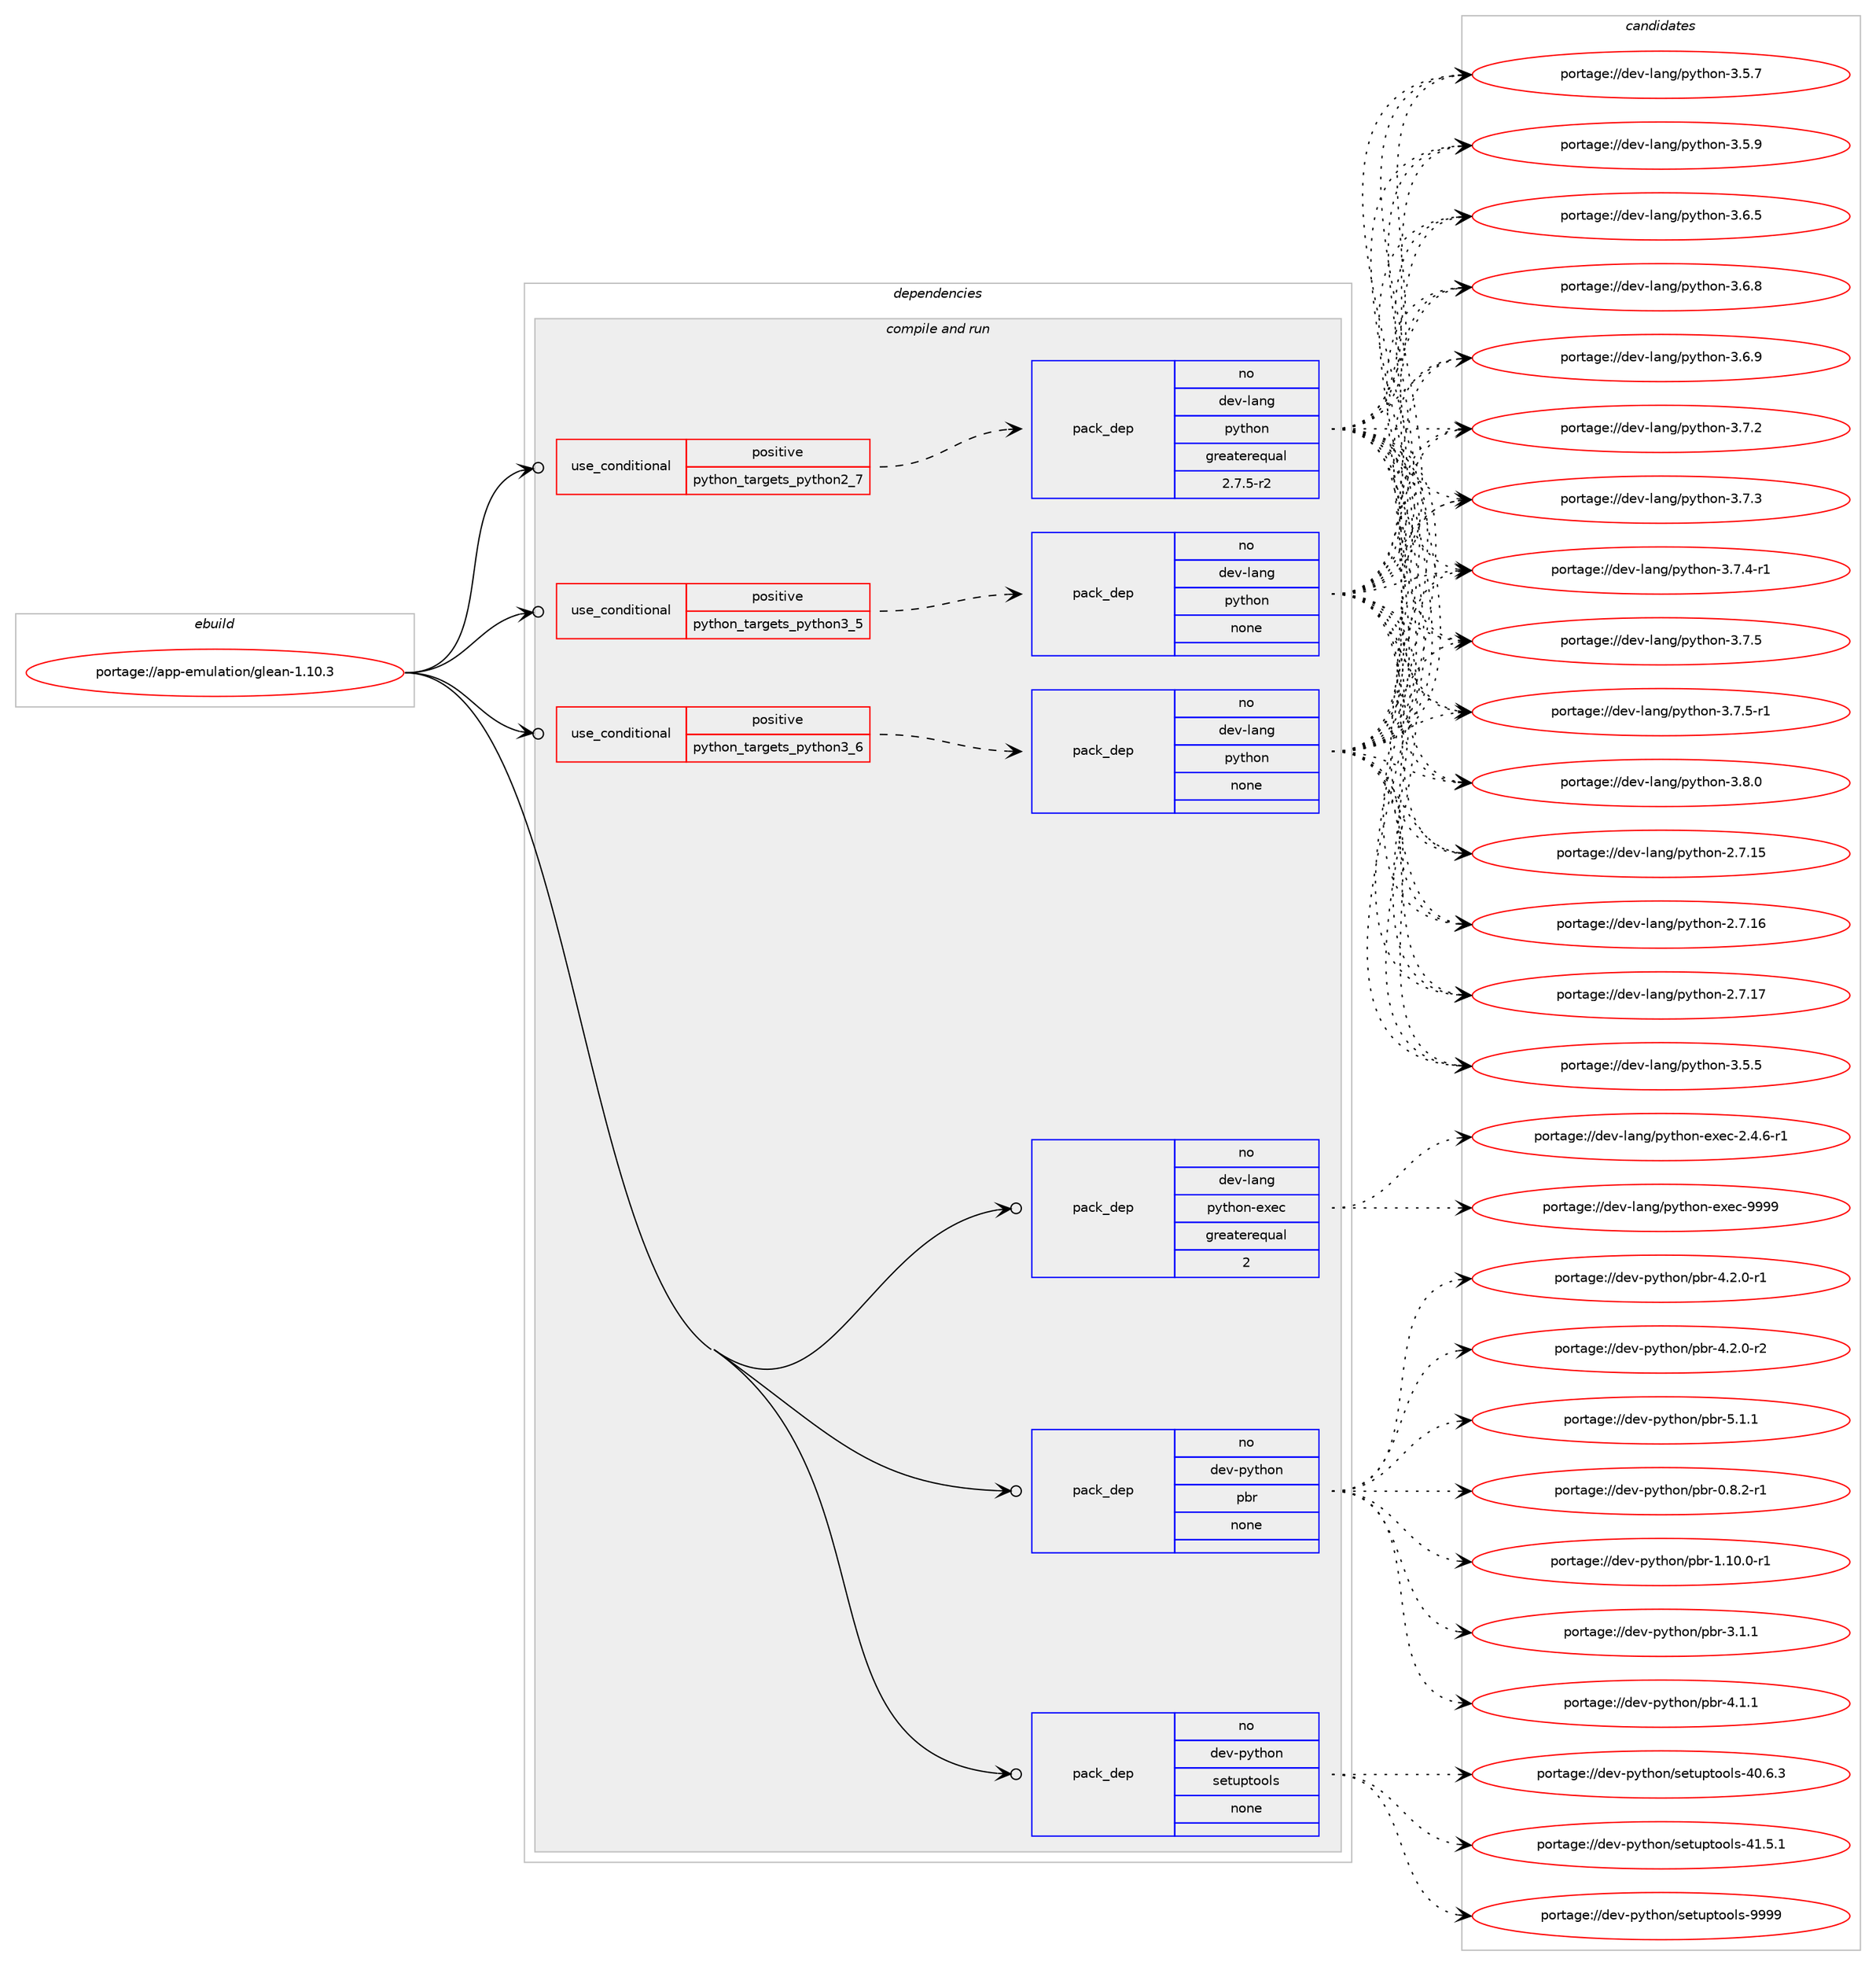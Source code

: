 digraph prolog {

# *************
# Graph options
# *************

newrank=true;
concentrate=true;
compound=true;
graph [rankdir=LR,fontname=Helvetica,fontsize=10,ranksep=1.5];#, ranksep=2.5, nodesep=0.2];
edge  [arrowhead=vee];
node  [fontname=Helvetica,fontsize=10];

# **********
# The ebuild
# **********

subgraph cluster_leftcol {
color=gray;
rank=same;
label=<<i>ebuild</i>>;
id [label="portage://app-emulation/glean-1.10.3", color=red, width=4, href="../app-emulation/glean-1.10.3.svg"];
}

# ****************
# The dependencies
# ****************

subgraph cluster_midcol {
color=gray;
label=<<i>dependencies</i>>;
subgraph cluster_compile {
fillcolor="#eeeeee";
style=filled;
label=<<i>compile</i>>;
}
subgraph cluster_compileandrun {
fillcolor="#eeeeee";
style=filled;
label=<<i>compile and run</i>>;
subgraph cond5197 {
dependency21854 [label=<<TABLE BORDER="0" CELLBORDER="1" CELLSPACING="0" CELLPADDING="4"><TR><TD ROWSPAN="3" CELLPADDING="10">use_conditional</TD></TR><TR><TD>positive</TD></TR><TR><TD>python_targets_python2_7</TD></TR></TABLE>>, shape=none, color=red];
subgraph pack16295 {
dependency21855 [label=<<TABLE BORDER="0" CELLBORDER="1" CELLSPACING="0" CELLPADDING="4" WIDTH="220"><TR><TD ROWSPAN="6" CELLPADDING="30">pack_dep</TD></TR><TR><TD WIDTH="110">no</TD></TR><TR><TD>dev-lang</TD></TR><TR><TD>python</TD></TR><TR><TD>greaterequal</TD></TR><TR><TD>2.7.5-r2</TD></TR></TABLE>>, shape=none, color=blue];
}
dependency21854:e -> dependency21855:w [weight=20,style="dashed",arrowhead="vee"];
}
id:e -> dependency21854:w [weight=20,style="solid",arrowhead="odotvee"];
subgraph cond5198 {
dependency21856 [label=<<TABLE BORDER="0" CELLBORDER="1" CELLSPACING="0" CELLPADDING="4"><TR><TD ROWSPAN="3" CELLPADDING="10">use_conditional</TD></TR><TR><TD>positive</TD></TR><TR><TD>python_targets_python3_5</TD></TR></TABLE>>, shape=none, color=red];
subgraph pack16296 {
dependency21857 [label=<<TABLE BORDER="0" CELLBORDER="1" CELLSPACING="0" CELLPADDING="4" WIDTH="220"><TR><TD ROWSPAN="6" CELLPADDING="30">pack_dep</TD></TR><TR><TD WIDTH="110">no</TD></TR><TR><TD>dev-lang</TD></TR><TR><TD>python</TD></TR><TR><TD>none</TD></TR><TR><TD></TD></TR></TABLE>>, shape=none, color=blue];
}
dependency21856:e -> dependency21857:w [weight=20,style="dashed",arrowhead="vee"];
}
id:e -> dependency21856:w [weight=20,style="solid",arrowhead="odotvee"];
subgraph cond5199 {
dependency21858 [label=<<TABLE BORDER="0" CELLBORDER="1" CELLSPACING="0" CELLPADDING="4"><TR><TD ROWSPAN="3" CELLPADDING="10">use_conditional</TD></TR><TR><TD>positive</TD></TR><TR><TD>python_targets_python3_6</TD></TR></TABLE>>, shape=none, color=red];
subgraph pack16297 {
dependency21859 [label=<<TABLE BORDER="0" CELLBORDER="1" CELLSPACING="0" CELLPADDING="4" WIDTH="220"><TR><TD ROWSPAN="6" CELLPADDING="30">pack_dep</TD></TR><TR><TD WIDTH="110">no</TD></TR><TR><TD>dev-lang</TD></TR><TR><TD>python</TD></TR><TR><TD>none</TD></TR><TR><TD></TD></TR></TABLE>>, shape=none, color=blue];
}
dependency21858:e -> dependency21859:w [weight=20,style="dashed",arrowhead="vee"];
}
id:e -> dependency21858:w [weight=20,style="solid",arrowhead="odotvee"];
subgraph pack16298 {
dependency21860 [label=<<TABLE BORDER="0" CELLBORDER="1" CELLSPACING="0" CELLPADDING="4" WIDTH="220"><TR><TD ROWSPAN="6" CELLPADDING="30">pack_dep</TD></TR><TR><TD WIDTH="110">no</TD></TR><TR><TD>dev-lang</TD></TR><TR><TD>python-exec</TD></TR><TR><TD>greaterequal</TD></TR><TR><TD>2</TD></TR></TABLE>>, shape=none, color=blue];
}
id:e -> dependency21860:w [weight=20,style="solid",arrowhead="odotvee"];
subgraph pack16299 {
dependency21861 [label=<<TABLE BORDER="0" CELLBORDER="1" CELLSPACING="0" CELLPADDING="4" WIDTH="220"><TR><TD ROWSPAN="6" CELLPADDING="30">pack_dep</TD></TR><TR><TD WIDTH="110">no</TD></TR><TR><TD>dev-python</TD></TR><TR><TD>pbr</TD></TR><TR><TD>none</TD></TR><TR><TD></TD></TR></TABLE>>, shape=none, color=blue];
}
id:e -> dependency21861:w [weight=20,style="solid",arrowhead="odotvee"];
subgraph pack16300 {
dependency21862 [label=<<TABLE BORDER="0" CELLBORDER="1" CELLSPACING="0" CELLPADDING="4" WIDTH="220"><TR><TD ROWSPAN="6" CELLPADDING="30">pack_dep</TD></TR><TR><TD WIDTH="110">no</TD></TR><TR><TD>dev-python</TD></TR><TR><TD>setuptools</TD></TR><TR><TD>none</TD></TR><TR><TD></TD></TR></TABLE>>, shape=none, color=blue];
}
id:e -> dependency21862:w [weight=20,style="solid",arrowhead="odotvee"];
}
subgraph cluster_run {
fillcolor="#eeeeee";
style=filled;
label=<<i>run</i>>;
}
}

# **************
# The candidates
# **************

subgraph cluster_choices {
rank=same;
color=gray;
label=<<i>candidates</i>>;

subgraph choice16295 {
color=black;
nodesep=1;
choiceportage10010111845108971101034711212111610411111045504655464953 [label="portage://dev-lang/python-2.7.15", color=red, width=4,href="../dev-lang/python-2.7.15.svg"];
choiceportage10010111845108971101034711212111610411111045504655464954 [label="portage://dev-lang/python-2.7.16", color=red, width=4,href="../dev-lang/python-2.7.16.svg"];
choiceportage10010111845108971101034711212111610411111045504655464955 [label="portage://dev-lang/python-2.7.17", color=red, width=4,href="../dev-lang/python-2.7.17.svg"];
choiceportage100101118451089711010347112121116104111110455146534653 [label="portage://dev-lang/python-3.5.5", color=red, width=4,href="../dev-lang/python-3.5.5.svg"];
choiceportage100101118451089711010347112121116104111110455146534655 [label="portage://dev-lang/python-3.5.7", color=red, width=4,href="../dev-lang/python-3.5.7.svg"];
choiceportage100101118451089711010347112121116104111110455146534657 [label="portage://dev-lang/python-3.5.9", color=red, width=4,href="../dev-lang/python-3.5.9.svg"];
choiceportage100101118451089711010347112121116104111110455146544653 [label="portage://dev-lang/python-3.6.5", color=red, width=4,href="../dev-lang/python-3.6.5.svg"];
choiceportage100101118451089711010347112121116104111110455146544656 [label="portage://dev-lang/python-3.6.8", color=red, width=4,href="../dev-lang/python-3.6.8.svg"];
choiceportage100101118451089711010347112121116104111110455146544657 [label="portage://dev-lang/python-3.6.9", color=red, width=4,href="../dev-lang/python-3.6.9.svg"];
choiceportage100101118451089711010347112121116104111110455146554650 [label="portage://dev-lang/python-3.7.2", color=red, width=4,href="../dev-lang/python-3.7.2.svg"];
choiceportage100101118451089711010347112121116104111110455146554651 [label="portage://dev-lang/python-3.7.3", color=red, width=4,href="../dev-lang/python-3.7.3.svg"];
choiceportage1001011184510897110103471121211161041111104551465546524511449 [label="portage://dev-lang/python-3.7.4-r1", color=red, width=4,href="../dev-lang/python-3.7.4-r1.svg"];
choiceportage100101118451089711010347112121116104111110455146554653 [label="portage://dev-lang/python-3.7.5", color=red, width=4,href="../dev-lang/python-3.7.5.svg"];
choiceportage1001011184510897110103471121211161041111104551465546534511449 [label="portage://dev-lang/python-3.7.5-r1", color=red, width=4,href="../dev-lang/python-3.7.5-r1.svg"];
choiceportage100101118451089711010347112121116104111110455146564648 [label="portage://dev-lang/python-3.8.0", color=red, width=4,href="../dev-lang/python-3.8.0.svg"];
dependency21855:e -> choiceportage10010111845108971101034711212111610411111045504655464953:w [style=dotted,weight="100"];
dependency21855:e -> choiceportage10010111845108971101034711212111610411111045504655464954:w [style=dotted,weight="100"];
dependency21855:e -> choiceportage10010111845108971101034711212111610411111045504655464955:w [style=dotted,weight="100"];
dependency21855:e -> choiceportage100101118451089711010347112121116104111110455146534653:w [style=dotted,weight="100"];
dependency21855:e -> choiceportage100101118451089711010347112121116104111110455146534655:w [style=dotted,weight="100"];
dependency21855:e -> choiceportage100101118451089711010347112121116104111110455146534657:w [style=dotted,weight="100"];
dependency21855:e -> choiceportage100101118451089711010347112121116104111110455146544653:w [style=dotted,weight="100"];
dependency21855:e -> choiceportage100101118451089711010347112121116104111110455146544656:w [style=dotted,weight="100"];
dependency21855:e -> choiceportage100101118451089711010347112121116104111110455146544657:w [style=dotted,weight="100"];
dependency21855:e -> choiceportage100101118451089711010347112121116104111110455146554650:w [style=dotted,weight="100"];
dependency21855:e -> choiceportage100101118451089711010347112121116104111110455146554651:w [style=dotted,weight="100"];
dependency21855:e -> choiceportage1001011184510897110103471121211161041111104551465546524511449:w [style=dotted,weight="100"];
dependency21855:e -> choiceportage100101118451089711010347112121116104111110455146554653:w [style=dotted,weight="100"];
dependency21855:e -> choiceportage1001011184510897110103471121211161041111104551465546534511449:w [style=dotted,weight="100"];
dependency21855:e -> choiceportage100101118451089711010347112121116104111110455146564648:w [style=dotted,weight="100"];
}
subgraph choice16296 {
color=black;
nodesep=1;
choiceportage10010111845108971101034711212111610411111045504655464953 [label="portage://dev-lang/python-2.7.15", color=red, width=4,href="../dev-lang/python-2.7.15.svg"];
choiceportage10010111845108971101034711212111610411111045504655464954 [label="portage://dev-lang/python-2.7.16", color=red, width=4,href="../dev-lang/python-2.7.16.svg"];
choiceportage10010111845108971101034711212111610411111045504655464955 [label="portage://dev-lang/python-2.7.17", color=red, width=4,href="../dev-lang/python-2.7.17.svg"];
choiceportage100101118451089711010347112121116104111110455146534653 [label="portage://dev-lang/python-3.5.5", color=red, width=4,href="../dev-lang/python-3.5.5.svg"];
choiceportage100101118451089711010347112121116104111110455146534655 [label="portage://dev-lang/python-3.5.7", color=red, width=4,href="../dev-lang/python-3.5.7.svg"];
choiceportage100101118451089711010347112121116104111110455146534657 [label="portage://dev-lang/python-3.5.9", color=red, width=4,href="../dev-lang/python-3.5.9.svg"];
choiceportage100101118451089711010347112121116104111110455146544653 [label="portage://dev-lang/python-3.6.5", color=red, width=4,href="../dev-lang/python-3.6.5.svg"];
choiceportage100101118451089711010347112121116104111110455146544656 [label="portage://dev-lang/python-3.6.8", color=red, width=4,href="../dev-lang/python-3.6.8.svg"];
choiceportage100101118451089711010347112121116104111110455146544657 [label="portage://dev-lang/python-3.6.9", color=red, width=4,href="../dev-lang/python-3.6.9.svg"];
choiceportage100101118451089711010347112121116104111110455146554650 [label="portage://dev-lang/python-3.7.2", color=red, width=4,href="../dev-lang/python-3.7.2.svg"];
choiceportage100101118451089711010347112121116104111110455146554651 [label="portage://dev-lang/python-3.7.3", color=red, width=4,href="../dev-lang/python-3.7.3.svg"];
choiceportage1001011184510897110103471121211161041111104551465546524511449 [label="portage://dev-lang/python-3.7.4-r1", color=red, width=4,href="../dev-lang/python-3.7.4-r1.svg"];
choiceportage100101118451089711010347112121116104111110455146554653 [label="portage://dev-lang/python-3.7.5", color=red, width=4,href="../dev-lang/python-3.7.5.svg"];
choiceportage1001011184510897110103471121211161041111104551465546534511449 [label="portage://dev-lang/python-3.7.5-r1", color=red, width=4,href="../dev-lang/python-3.7.5-r1.svg"];
choiceportage100101118451089711010347112121116104111110455146564648 [label="portage://dev-lang/python-3.8.0", color=red, width=4,href="../dev-lang/python-3.8.0.svg"];
dependency21857:e -> choiceportage10010111845108971101034711212111610411111045504655464953:w [style=dotted,weight="100"];
dependency21857:e -> choiceportage10010111845108971101034711212111610411111045504655464954:w [style=dotted,weight="100"];
dependency21857:e -> choiceportage10010111845108971101034711212111610411111045504655464955:w [style=dotted,weight="100"];
dependency21857:e -> choiceportage100101118451089711010347112121116104111110455146534653:w [style=dotted,weight="100"];
dependency21857:e -> choiceportage100101118451089711010347112121116104111110455146534655:w [style=dotted,weight="100"];
dependency21857:e -> choiceportage100101118451089711010347112121116104111110455146534657:w [style=dotted,weight="100"];
dependency21857:e -> choiceportage100101118451089711010347112121116104111110455146544653:w [style=dotted,weight="100"];
dependency21857:e -> choiceportage100101118451089711010347112121116104111110455146544656:w [style=dotted,weight="100"];
dependency21857:e -> choiceportage100101118451089711010347112121116104111110455146544657:w [style=dotted,weight="100"];
dependency21857:e -> choiceportage100101118451089711010347112121116104111110455146554650:w [style=dotted,weight="100"];
dependency21857:e -> choiceportage100101118451089711010347112121116104111110455146554651:w [style=dotted,weight="100"];
dependency21857:e -> choiceportage1001011184510897110103471121211161041111104551465546524511449:w [style=dotted,weight="100"];
dependency21857:e -> choiceportage100101118451089711010347112121116104111110455146554653:w [style=dotted,weight="100"];
dependency21857:e -> choiceportage1001011184510897110103471121211161041111104551465546534511449:w [style=dotted,weight="100"];
dependency21857:e -> choiceportage100101118451089711010347112121116104111110455146564648:w [style=dotted,weight="100"];
}
subgraph choice16297 {
color=black;
nodesep=1;
choiceportage10010111845108971101034711212111610411111045504655464953 [label="portage://dev-lang/python-2.7.15", color=red, width=4,href="../dev-lang/python-2.7.15.svg"];
choiceportage10010111845108971101034711212111610411111045504655464954 [label="portage://dev-lang/python-2.7.16", color=red, width=4,href="../dev-lang/python-2.7.16.svg"];
choiceportage10010111845108971101034711212111610411111045504655464955 [label="portage://dev-lang/python-2.7.17", color=red, width=4,href="../dev-lang/python-2.7.17.svg"];
choiceportage100101118451089711010347112121116104111110455146534653 [label="portage://dev-lang/python-3.5.5", color=red, width=4,href="../dev-lang/python-3.5.5.svg"];
choiceportage100101118451089711010347112121116104111110455146534655 [label="portage://dev-lang/python-3.5.7", color=red, width=4,href="../dev-lang/python-3.5.7.svg"];
choiceportage100101118451089711010347112121116104111110455146534657 [label="portage://dev-lang/python-3.5.9", color=red, width=4,href="../dev-lang/python-3.5.9.svg"];
choiceportage100101118451089711010347112121116104111110455146544653 [label="portage://dev-lang/python-3.6.5", color=red, width=4,href="../dev-lang/python-3.6.5.svg"];
choiceportage100101118451089711010347112121116104111110455146544656 [label="portage://dev-lang/python-3.6.8", color=red, width=4,href="../dev-lang/python-3.6.8.svg"];
choiceportage100101118451089711010347112121116104111110455146544657 [label="portage://dev-lang/python-3.6.9", color=red, width=4,href="../dev-lang/python-3.6.9.svg"];
choiceportage100101118451089711010347112121116104111110455146554650 [label="portage://dev-lang/python-3.7.2", color=red, width=4,href="../dev-lang/python-3.7.2.svg"];
choiceportage100101118451089711010347112121116104111110455146554651 [label="portage://dev-lang/python-3.7.3", color=red, width=4,href="../dev-lang/python-3.7.3.svg"];
choiceportage1001011184510897110103471121211161041111104551465546524511449 [label="portage://dev-lang/python-3.7.4-r1", color=red, width=4,href="../dev-lang/python-3.7.4-r1.svg"];
choiceportage100101118451089711010347112121116104111110455146554653 [label="portage://dev-lang/python-3.7.5", color=red, width=4,href="../dev-lang/python-3.7.5.svg"];
choiceportage1001011184510897110103471121211161041111104551465546534511449 [label="portage://dev-lang/python-3.7.5-r1", color=red, width=4,href="../dev-lang/python-3.7.5-r1.svg"];
choiceportage100101118451089711010347112121116104111110455146564648 [label="portage://dev-lang/python-3.8.0", color=red, width=4,href="../dev-lang/python-3.8.0.svg"];
dependency21859:e -> choiceportage10010111845108971101034711212111610411111045504655464953:w [style=dotted,weight="100"];
dependency21859:e -> choiceportage10010111845108971101034711212111610411111045504655464954:w [style=dotted,weight="100"];
dependency21859:e -> choiceportage10010111845108971101034711212111610411111045504655464955:w [style=dotted,weight="100"];
dependency21859:e -> choiceportage100101118451089711010347112121116104111110455146534653:w [style=dotted,weight="100"];
dependency21859:e -> choiceportage100101118451089711010347112121116104111110455146534655:w [style=dotted,weight="100"];
dependency21859:e -> choiceportage100101118451089711010347112121116104111110455146534657:w [style=dotted,weight="100"];
dependency21859:e -> choiceportage100101118451089711010347112121116104111110455146544653:w [style=dotted,weight="100"];
dependency21859:e -> choiceportage100101118451089711010347112121116104111110455146544656:w [style=dotted,weight="100"];
dependency21859:e -> choiceportage100101118451089711010347112121116104111110455146544657:w [style=dotted,weight="100"];
dependency21859:e -> choiceportage100101118451089711010347112121116104111110455146554650:w [style=dotted,weight="100"];
dependency21859:e -> choiceportage100101118451089711010347112121116104111110455146554651:w [style=dotted,weight="100"];
dependency21859:e -> choiceportage1001011184510897110103471121211161041111104551465546524511449:w [style=dotted,weight="100"];
dependency21859:e -> choiceportage100101118451089711010347112121116104111110455146554653:w [style=dotted,weight="100"];
dependency21859:e -> choiceportage1001011184510897110103471121211161041111104551465546534511449:w [style=dotted,weight="100"];
dependency21859:e -> choiceportage100101118451089711010347112121116104111110455146564648:w [style=dotted,weight="100"];
}
subgraph choice16298 {
color=black;
nodesep=1;
choiceportage10010111845108971101034711212111610411111045101120101994550465246544511449 [label="portage://dev-lang/python-exec-2.4.6-r1", color=red, width=4,href="../dev-lang/python-exec-2.4.6-r1.svg"];
choiceportage10010111845108971101034711212111610411111045101120101994557575757 [label="portage://dev-lang/python-exec-9999", color=red, width=4,href="../dev-lang/python-exec-9999.svg"];
dependency21860:e -> choiceportage10010111845108971101034711212111610411111045101120101994550465246544511449:w [style=dotted,weight="100"];
dependency21860:e -> choiceportage10010111845108971101034711212111610411111045101120101994557575757:w [style=dotted,weight="100"];
}
subgraph choice16299 {
color=black;
nodesep=1;
choiceportage1001011184511212111610411111047112981144548465646504511449 [label="portage://dev-python/pbr-0.8.2-r1", color=red, width=4,href="../dev-python/pbr-0.8.2-r1.svg"];
choiceportage100101118451121211161041111104711298114454946494846484511449 [label="portage://dev-python/pbr-1.10.0-r1", color=red, width=4,href="../dev-python/pbr-1.10.0-r1.svg"];
choiceportage100101118451121211161041111104711298114455146494649 [label="portage://dev-python/pbr-3.1.1", color=red, width=4,href="../dev-python/pbr-3.1.1.svg"];
choiceportage100101118451121211161041111104711298114455246494649 [label="portage://dev-python/pbr-4.1.1", color=red, width=4,href="../dev-python/pbr-4.1.1.svg"];
choiceportage1001011184511212111610411111047112981144552465046484511449 [label="portage://dev-python/pbr-4.2.0-r1", color=red, width=4,href="../dev-python/pbr-4.2.0-r1.svg"];
choiceportage1001011184511212111610411111047112981144552465046484511450 [label="portage://dev-python/pbr-4.2.0-r2", color=red, width=4,href="../dev-python/pbr-4.2.0-r2.svg"];
choiceportage100101118451121211161041111104711298114455346494649 [label="portage://dev-python/pbr-5.1.1", color=red, width=4,href="../dev-python/pbr-5.1.1.svg"];
dependency21861:e -> choiceportage1001011184511212111610411111047112981144548465646504511449:w [style=dotted,weight="100"];
dependency21861:e -> choiceportage100101118451121211161041111104711298114454946494846484511449:w [style=dotted,weight="100"];
dependency21861:e -> choiceportage100101118451121211161041111104711298114455146494649:w [style=dotted,weight="100"];
dependency21861:e -> choiceportage100101118451121211161041111104711298114455246494649:w [style=dotted,weight="100"];
dependency21861:e -> choiceportage1001011184511212111610411111047112981144552465046484511449:w [style=dotted,weight="100"];
dependency21861:e -> choiceportage1001011184511212111610411111047112981144552465046484511450:w [style=dotted,weight="100"];
dependency21861:e -> choiceportage100101118451121211161041111104711298114455346494649:w [style=dotted,weight="100"];
}
subgraph choice16300 {
color=black;
nodesep=1;
choiceportage100101118451121211161041111104711510111611711211611111110811545524846544651 [label="portage://dev-python/setuptools-40.6.3", color=red, width=4,href="../dev-python/setuptools-40.6.3.svg"];
choiceportage100101118451121211161041111104711510111611711211611111110811545524946534649 [label="portage://dev-python/setuptools-41.5.1", color=red, width=4,href="../dev-python/setuptools-41.5.1.svg"];
choiceportage10010111845112121116104111110471151011161171121161111111081154557575757 [label="portage://dev-python/setuptools-9999", color=red, width=4,href="../dev-python/setuptools-9999.svg"];
dependency21862:e -> choiceportage100101118451121211161041111104711510111611711211611111110811545524846544651:w [style=dotted,weight="100"];
dependency21862:e -> choiceportage100101118451121211161041111104711510111611711211611111110811545524946534649:w [style=dotted,weight="100"];
dependency21862:e -> choiceportage10010111845112121116104111110471151011161171121161111111081154557575757:w [style=dotted,weight="100"];
}
}

}
